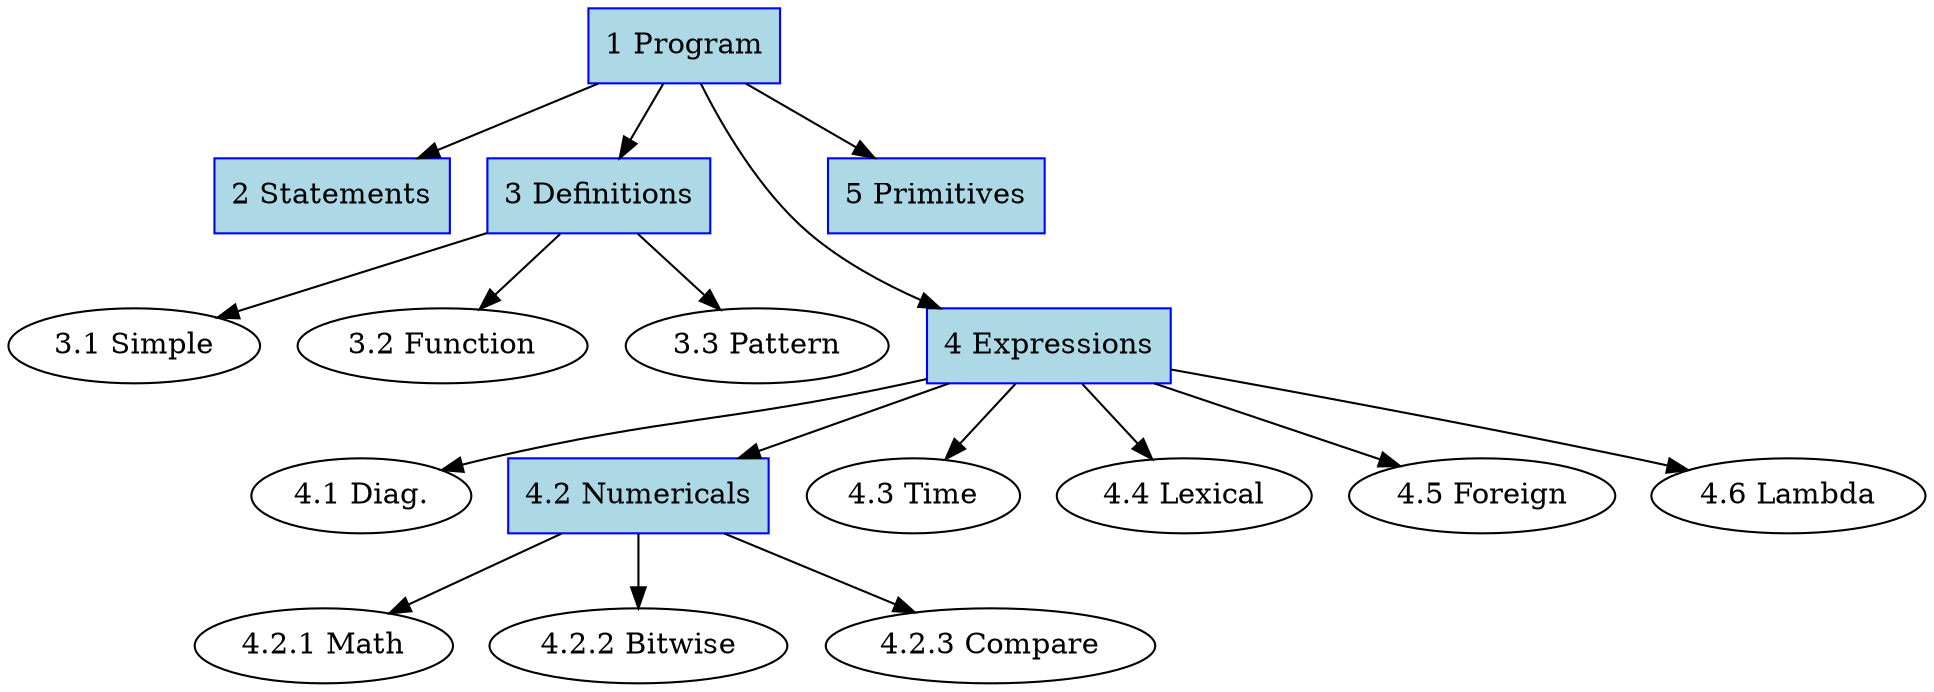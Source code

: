  
strict digraph faustflow {
    root=syntax;
    ordering=out;
    
    simple[label="3.1 Simple"];
    fundef[label="3.2 Function"];
    patdef[label="3.3 Pattern"];
    
    diag[label="4.1 Diag."];
    math[label="4.2.1 Math"];
    bit[label="4.2.2 Bitwise"];
    cmp[label="4.2.3 Compare"];
    
    time[label="4.3 Time"];
    env[label="4.4 Lexical"];
    foreign[label="4.5 Foreign"];
    prog[label="4.6 Lambda"];



    node[shape=box, color=blue, fillcolor=lightblue, style=filled];
    syntax[label="1 Program"];
    statement[label="2 Statements"];
    definition[label="3 Definitions"];
    expr[label="4 Expressions"];
    prim[label="5 Primitives"];
    infix[label="4.2 Numericals"];
  

    syntax->statement;
    syntax->definition;
    syntax->expr;
    syntax->prim;
    
    definition->simple;
    definition->fundef;
    definition->patdef;

    expr->diag;		{rank=same; expr simple}
    expr->infix;
    
    infix->math;
    infix->bit;
    infix->cmp;

    expr->time;
    expr->env;
    expr->foreign;
    expr->prog;
    
}
